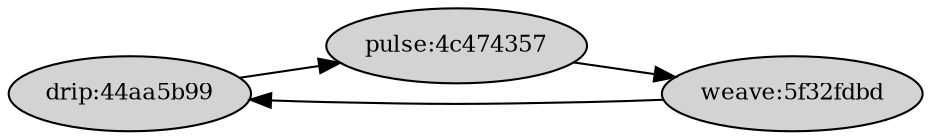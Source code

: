 digraph intermesh { rankdir=LR; node [shape=ellipse,fontsize=11,style=filled];
  "drip:44aa5b99" -> "pulse:4c474357";
  "pulse:4c474357" -> "weave:5f32fdbd";
  "weave:5f32fdbd" -> "drip:44aa5b99";
}